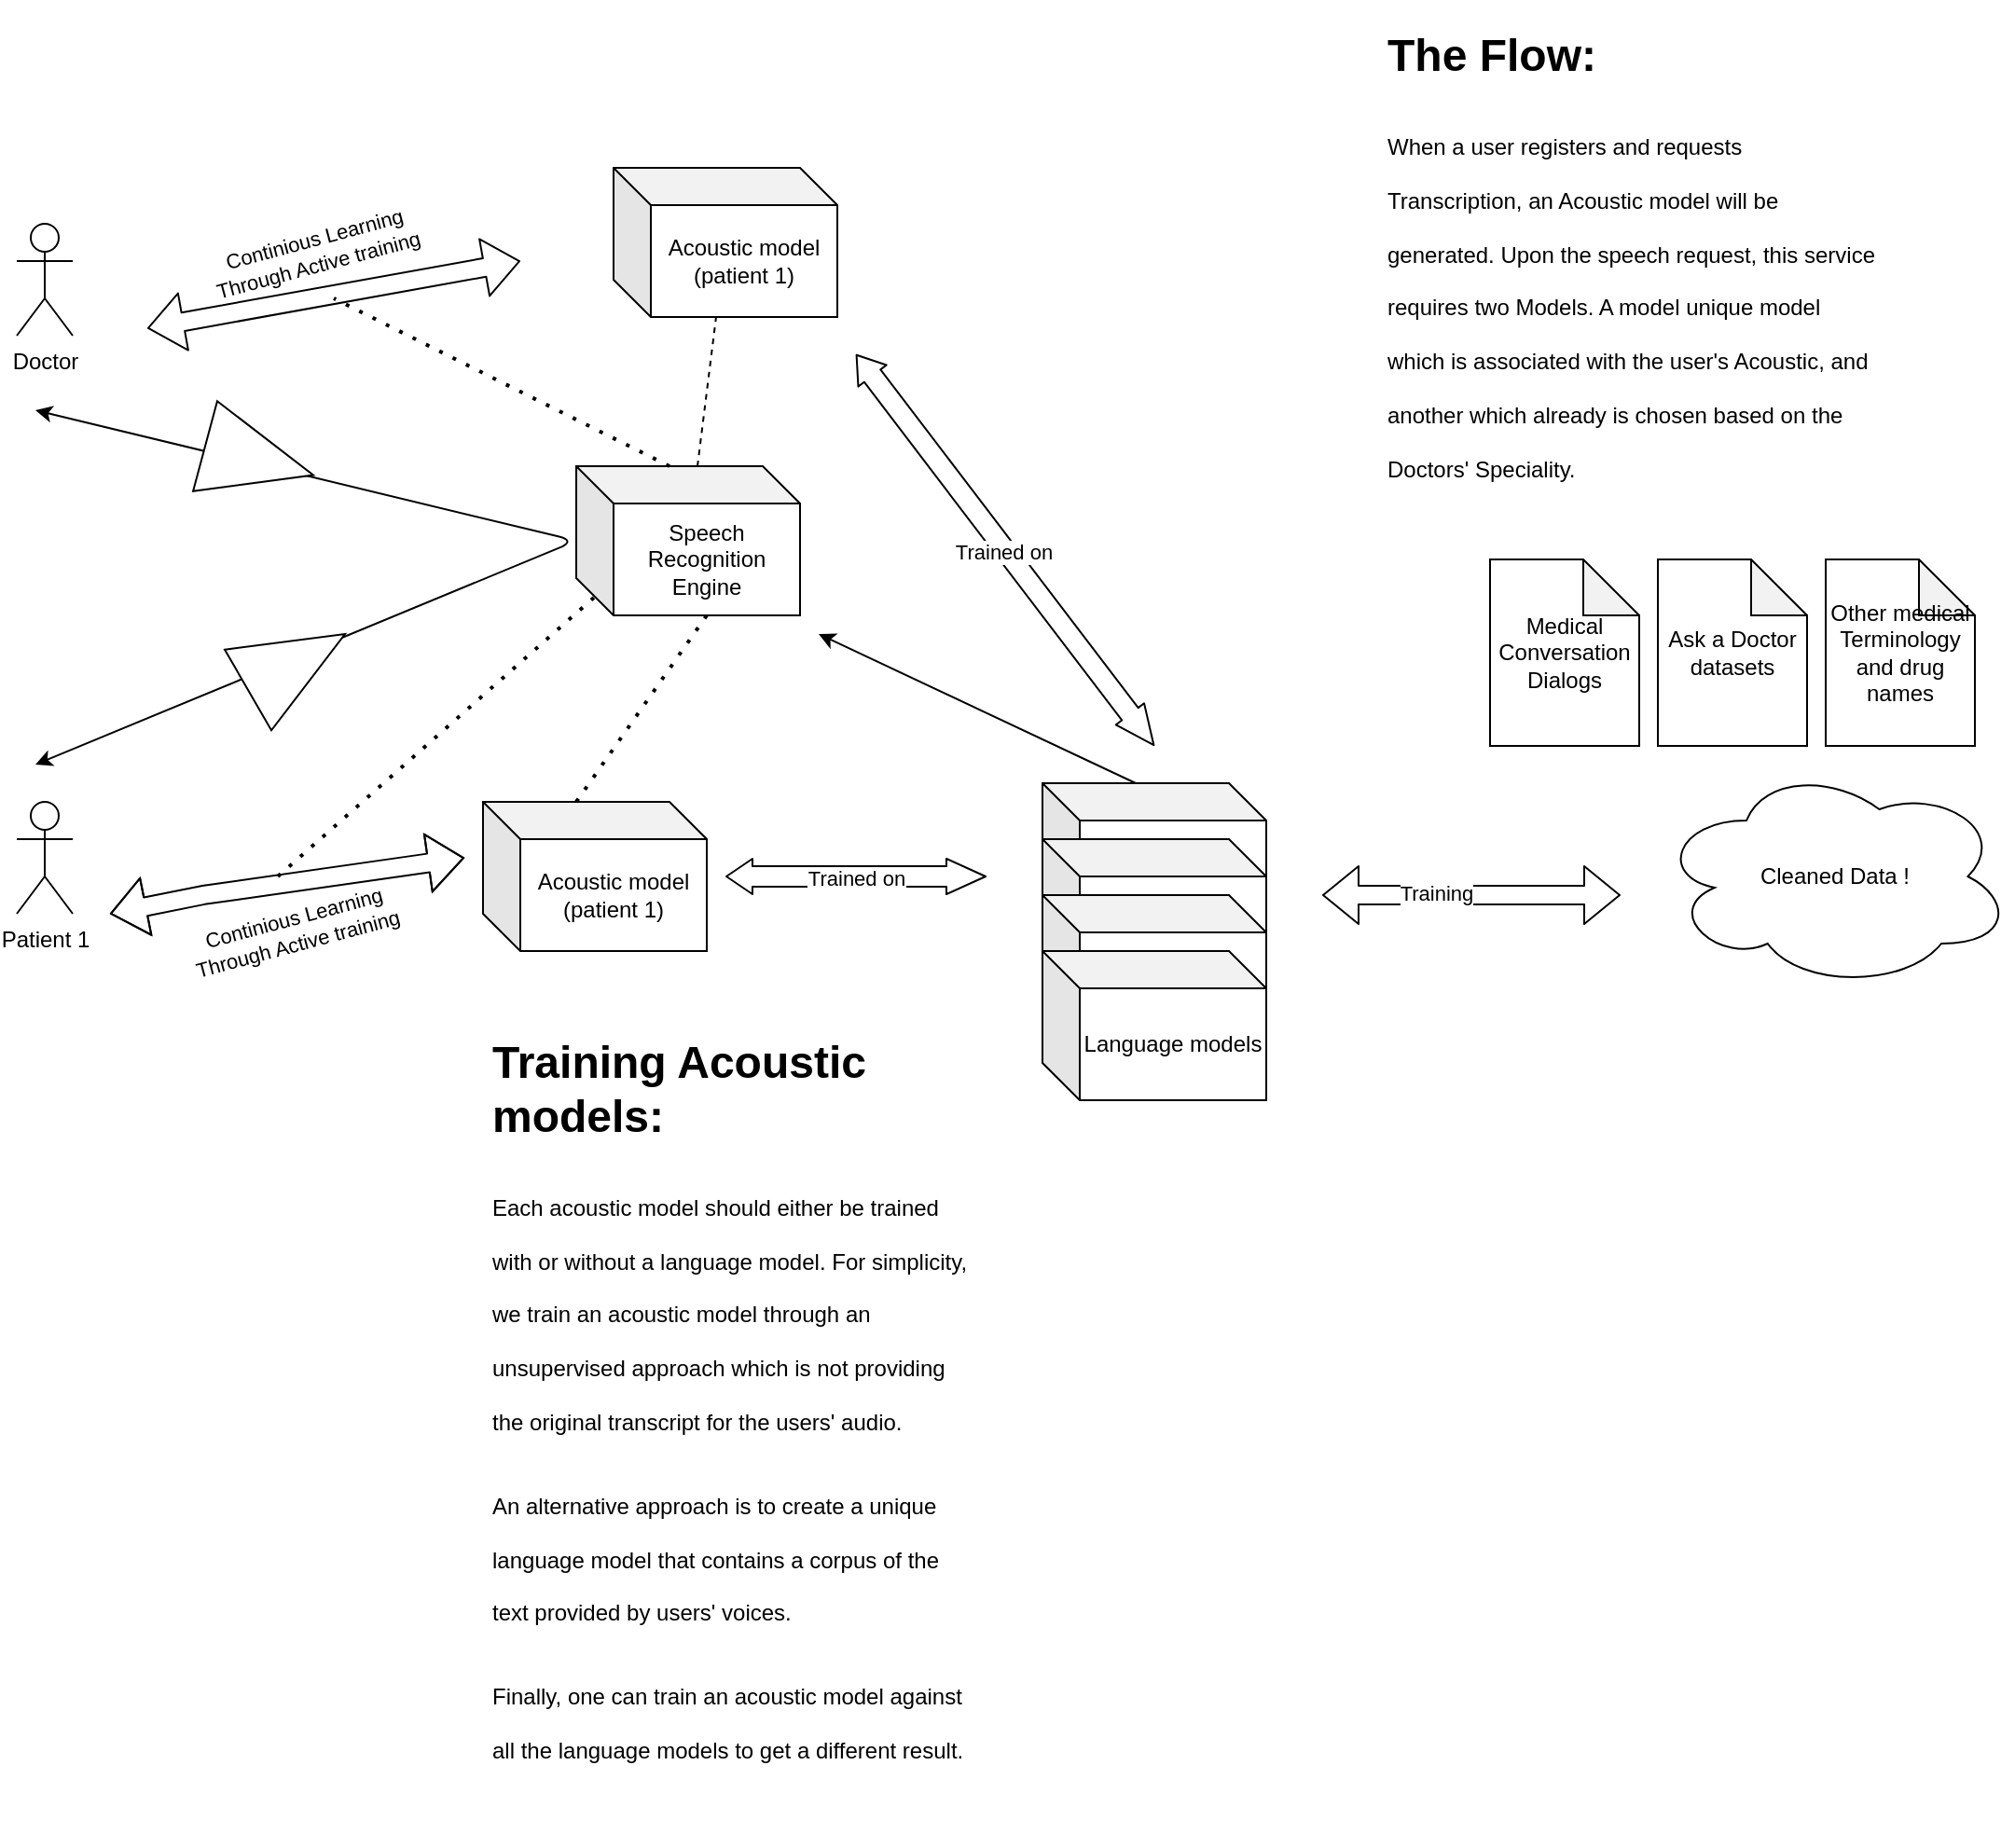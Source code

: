 <mxfile version="13.7.2" type="github"><diagram name="Page-1" id="9f46799a-70d6-7492-0946-bef42562c5a5"><mxGraphModel dx="1426" dy="1644" grid="1" gridSize="10" guides="1" tooltips="1" connect="1" arrows="1" fold="1" page="1" pageScale="1" pageWidth="1100" pageHeight="850" background="none" math="0" shadow="0"><root><mxCell id="0"/><mxCell id="1" parent="0"/><mxCell id="c9tINvJXnd8KNDeGOfRy-2" value="Language models" style="shape=cube;whiteSpace=wrap;html=1;boundedLbl=1;backgroundOutline=1;darkOpacity=0.05;darkOpacity2=0.1;" parent="1" vertex="1"><mxGeometry x="580" y="240" width="120" height="80" as="geometry"/></mxCell><mxCell id="c9tINvJXnd8KNDeGOfRy-3" value="Patient 1" style="shape=umlActor;verticalLabelPosition=bottom;verticalAlign=top;html=1;outlineConnect=0;" parent="1" vertex="1"><mxGeometry x="30" y="250" width="30" height="60" as="geometry"/></mxCell><mxCell id="c9tINvJXnd8KNDeGOfRy-4" value="Doctor" style="shape=umlActor;verticalLabelPosition=bottom;verticalAlign=top;html=1;outlineConnect=0;" parent="1" vertex="1"><mxGeometry x="30" y="-60" width="30" height="60" as="geometry"/></mxCell><mxCell id="c9tINvJXnd8KNDeGOfRy-6" value="Speech Recognition Engine" style="shape=cube;whiteSpace=wrap;html=1;boundedLbl=1;backgroundOutline=1;darkOpacity=0.05;darkOpacity2=0.1;" parent="1" vertex="1"><mxGeometry x="330" y="70" width="120" height="80" as="geometry"/></mxCell><mxCell id="c9tINvJXnd8KNDeGOfRy-7" value="Acoustic model&lt;br&gt;(patient 1)" style="shape=cube;whiteSpace=wrap;html=1;boundedLbl=1;backgroundOutline=1;darkOpacity=0.05;darkOpacity2=0.1;" parent="1" vertex="1"><mxGeometry x="280" y="250" width="120" height="80" as="geometry"/></mxCell><mxCell id="c9tINvJXnd8KNDeGOfRy-11" value="" style="shape=flexArrow;endArrow=classic;startArrow=classic;html=1;" parent="1" edge="1"><mxGeometry width="50" height="50" relative="1" as="geometry"><mxPoint x="80" y="310" as="sourcePoint"/><mxPoint x="270" y="280" as="targetPoint"/><Array as="points"><mxPoint x="130" y="300"/></Array></mxGeometry></mxCell><mxCell id="c9tINvJXnd8KNDeGOfRy-12" value="Continious Learning&lt;br&gt;Through Active training&amp;nbsp;" style="edgeLabel;html=1;align=center;verticalAlign=middle;resizable=0;points=[];rotation=-15;" parent="c9tINvJXnd8KNDeGOfRy-11" vertex="1" connectable="0"><mxGeometry x="0.194" y="-5" relative="1" as="geometry"><mxPoint x="-14.37" y="23" as="offset"/></mxGeometry></mxCell><mxCell id="c9tINvJXnd8KNDeGOfRy-13" value="" style="shape=flexArrow;endArrow=classic;startArrow=classic;html=1;width=11;endSize=6.67;endWidth=7;startWidth=7;startSize=4.33;" parent="1" edge="1"><mxGeometry width="50" height="50" relative="1" as="geometry"><mxPoint x="410" y="290" as="sourcePoint"/><mxPoint x="550" y="290" as="targetPoint"/></mxGeometry></mxCell><mxCell id="c9tINvJXnd8KNDeGOfRy-31" value="Trained on" style="edgeLabel;html=1;align=center;verticalAlign=middle;resizable=0;points=[];" parent="c9tINvJXnd8KNDeGOfRy-13" vertex="1" connectable="0"><mxGeometry y="-1" relative="1" as="geometry"><mxPoint as="offset"/></mxGeometry></mxCell><mxCell id="c9tINvJXnd8KNDeGOfRy-17" value="Language models" style="shape=cube;whiteSpace=wrap;html=1;boundedLbl=1;backgroundOutline=1;darkOpacity=0.05;darkOpacity2=0.1;" parent="1" vertex="1"><mxGeometry x="580" y="270" width="120" height="80" as="geometry"/></mxCell><mxCell id="c9tINvJXnd8KNDeGOfRy-18" value="Language models" style="shape=cube;whiteSpace=wrap;html=1;boundedLbl=1;backgroundOutline=1;darkOpacity=0.05;darkOpacity2=0.1;" parent="1" vertex="1"><mxGeometry x="580" y="300" width="120" height="80" as="geometry"/></mxCell><mxCell id="c9tINvJXnd8KNDeGOfRy-19" value="Language models" style="shape=cube;whiteSpace=wrap;html=1;boundedLbl=1;backgroundOutline=1;darkOpacity=0.05;darkOpacity2=0.1;" parent="1" vertex="1"><mxGeometry x="580" y="330" width="120" height="80" as="geometry"/></mxCell><mxCell id="c9tINvJXnd8KNDeGOfRy-22" value="Medical Conversation Dialogs" style="shape=note;whiteSpace=wrap;html=1;backgroundOutline=1;darkOpacity=0.05;" parent="1" vertex="1"><mxGeometry x="820" y="120" width="80" height="100" as="geometry"/></mxCell><mxCell id="c9tINvJXnd8KNDeGOfRy-23" value="Ask a Doctor datasets" style="shape=note;whiteSpace=wrap;html=1;backgroundOutline=1;darkOpacity=0.05;" parent="1" vertex="1"><mxGeometry x="910" y="120" width="80" height="100" as="geometry"/></mxCell><mxCell id="c9tINvJXnd8KNDeGOfRy-24" value="Other medical Terminology and drug names" style="shape=note;whiteSpace=wrap;html=1;backgroundOutline=1;darkOpacity=0.05;" parent="1" vertex="1"><mxGeometry x="1000" y="120" width="80" height="100" as="geometry"/></mxCell><mxCell id="c9tINvJXnd8KNDeGOfRy-25" value="" style="shape=flexArrow;endArrow=classic;startArrow=classic;html=1;" parent="1" edge="1"><mxGeometry width="50" height="50" relative="1" as="geometry"><mxPoint x="730" y="300" as="sourcePoint"/><mxPoint x="890" y="300" as="targetPoint"/></mxGeometry></mxCell><mxCell id="c9tINvJXnd8KNDeGOfRy-30" value="Training" style="edgeLabel;html=1;align=center;verticalAlign=middle;resizable=0;points=[];" parent="c9tINvJXnd8KNDeGOfRy-25" vertex="1" connectable="0"><mxGeometry x="-0.236" y="1" relative="1" as="geometry"><mxPoint as="offset"/></mxGeometry></mxCell><mxCell id="c9tINvJXnd8KNDeGOfRy-29" value="Cleaned Data !" style="ellipse;shape=cloud;whiteSpace=wrap;html=1;" parent="1" vertex="1"><mxGeometry x="910" y="230" width="190" height="120" as="geometry"/></mxCell><mxCell id="c9tINvJXnd8KNDeGOfRy-33" value="" style="endArrow=classic;html=1;exitX=0;exitY=0;exitDx=50;exitDy=0;exitPerimeter=0;" parent="1" source="c9tINvJXnd8KNDeGOfRy-2" edge="1"><mxGeometry width="50" height="50" relative="1" as="geometry"><mxPoint x="470" y="400" as="sourcePoint"/><mxPoint x="460" y="160" as="targetPoint"/></mxGeometry></mxCell><mxCell id="c9tINvJXnd8KNDeGOfRy-36" value="&lt;h1&gt;&lt;span&gt;The Flow:&lt;/span&gt;&lt;/h1&gt;&lt;h1&gt;&lt;span style=&quot;font-size: 12px ; font-weight: normal&quot;&gt;When a user registers and requests Transcription, an Acoustic model will be generated. Upon the speech request, this service requires two Models. A model unique model which is associated with the user's Acoustic, and another which already is chosen based on the Doctors' Speciality.&amp;nbsp;&lt;/span&gt;&lt;br&gt;&lt;/h1&gt;&lt;p&gt;&lt;br&gt;&lt;/p&gt;" style="text;html=1;strokeColor=none;fillColor=none;spacing=5;spacingTop=-20;whiteSpace=wrap;overflow=hidden;rounded=0;" parent="1" vertex="1"><mxGeometry x="760" y="-170" width="270" height="250" as="geometry"/></mxCell><mxCell id="c9tINvJXnd8KNDeGOfRy-37" value="&lt;h1&gt;&lt;span&gt;Training Acoustic models:&amp;nbsp;&lt;/span&gt;&lt;/h1&gt;&lt;h1&gt;&lt;span style=&quot;font-size: 12px ; font-weight: 400&quot;&gt;Each acoustic model should either be trained with or without a language model. For simplicity, we train an acoustic model through an unsupervised approach which is not providing the original transcript for the users' audio.&amp;nbsp;&lt;/span&gt;&lt;/h1&gt;&lt;h1&gt;&lt;span style=&quot;font-size: 12px ; font-weight: 400&quot;&gt;An alternative approach is to create a unique language model that contains a corpus of the text provided by users' voices.&amp;nbsp;&lt;/span&gt;&lt;/h1&gt;&lt;h1&gt;&lt;span style=&quot;font-size: 12px ; font-weight: 400&quot;&gt;Finally, one can train an acoustic model against all the language models to get a different result.&amp;nbsp;&lt;/span&gt;&lt;br&gt;&lt;/h1&gt;" style="text;html=1;strokeColor=none;fillColor=none;spacing=5;spacingTop=-20;whiteSpace=wrap;overflow=hidden;rounded=0;" parent="1" vertex="1"><mxGeometry x="280" y="370" width="270" height="440" as="geometry"/></mxCell><mxCell id="c9tINvJXnd8KNDeGOfRy-40" value="" style="shape=flexArrow;endArrow=classic;startArrow=classic;html=1;" parent="1" edge="1"><mxGeometry width="50" height="50" relative="1" as="geometry"><mxPoint x="100" y="-4" as="sourcePoint"/><mxPoint x="300" y="-40" as="targetPoint"/><Array as="points"/></mxGeometry></mxCell><mxCell id="c9tINvJXnd8KNDeGOfRy-41" value="Continious Learning&lt;br&gt;Through Active training&amp;nbsp;" style="edgeLabel;html=1;align=center;verticalAlign=middle;resizable=0;points=[];rotation=-15;" parent="c9tINvJXnd8KNDeGOfRy-40" vertex="1" connectable="0"><mxGeometry x="0.194" y="-5" relative="1" as="geometry"><mxPoint x="-29.97" y="-24.49" as="offset"/></mxGeometry></mxCell><mxCell id="c9tINvJXnd8KNDeGOfRy-42" value="Acoustic model&lt;br&gt;(patient 1)" style="shape=cube;whiteSpace=wrap;html=1;boundedLbl=1;backgroundOutline=1;darkOpacity=0.05;darkOpacity2=0.1;" parent="1" vertex="1"><mxGeometry x="350" y="-90" width="120" height="80" as="geometry"/></mxCell><mxCell id="c9tINvJXnd8KNDeGOfRy-48" value="" style="shape=flexArrow;endArrow=classic;startArrow=classic;html=1;width=11;endSize=6.67;endWidth=7;startWidth=7;startSize=4.33;" parent="1" edge="1"><mxGeometry width="50" height="50" relative="1" as="geometry"><mxPoint x="480" y="10" as="sourcePoint"/><mxPoint x="640" y="220" as="targetPoint"/></mxGeometry></mxCell><mxCell id="c9tINvJXnd8KNDeGOfRy-49" value="Trained on" style="edgeLabel;html=1;align=center;verticalAlign=middle;resizable=0;points=[];" parent="c9tINvJXnd8KNDeGOfRy-48" vertex="1" connectable="0"><mxGeometry y="-1" relative="1" as="geometry"><mxPoint as="offset"/></mxGeometry></mxCell><mxCell id="c9tINvJXnd8KNDeGOfRy-61" value="" style="endArrow=classic;startArrow=classic;html=1;" parent="1" edge="1"><mxGeometry width="50" height="50" relative="1" as="geometry"><mxPoint x="40" y="230" as="sourcePoint"/><mxPoint x="40" y="40" as="targetPoint"/><Array as="points"><mxPoint x="330" y="110"/></Array></mxGeometry></mxCell><mxCell id="c9tINvJXnd8KNDeGOfRy-62" value="" style="triangle;whiteSpace=wrap;html=1;rotation=15;" parent="1" vertex="1"><mxGeometry x="130" y="42" width="60" height="50" as="geometry"/></mxCell><mxCell id="c9tINvJXnd8KNDeGOfRy-63" value="" style="triangle;whiteSpace=wrap;html=1;rotation=-30;" parent="1" vertex="1"><mxGeometry x="150" y="150" width="60" height="50" as="geometry"/></mxCell><mxCell id="c9tINvJXnd8KNDeGOfRy-65" value="" style="endArrow=none;dashed=1;html=1;dashPattern=1 3;strokeWidth=2;exitX=0;exitY=0;exitDx=50;exitDy=0;exitPerimeter=0;entryX=0;entryY=0;entryDx=70;entryDy=80;entryPerimeter=0;" parent="1" source="c9tINvJXnd8KNDeGOfRy-7" target="c9tINvJXnd8KNDeGOfRy-6" edge="1"><mxGeometry width="50" height="50" relative="1" as="geometry"><mxPoint x="610" y="290" as="sourcePoint"/><mxPoint x="660" y="240" as="targetPoint"/></mxGeometry></mxCell><mxCell id="c9tINvJXnd8KNDeGOfRy-66" value="" style="endArrow=none;dashed=1;html=1;" parent="1" source="c9tINvJXnd8KNDeGOfRy-6" target="c9tINvJXnd8KNDeGOfRy-42" edge="1"><mxGeometry width="50" height="50" relative="1" as="geometry"><mxPoint x="610" y="290" as="sourcePoint"/><mxPoint x="660" y="240" as="targetPoint"/></mxGeometry></mxCell><mxCell id="c9tINvJXnd8KNDeGOfRy-67" value="" style="endArrow=none;dashed=1;html=1;dashPattern=1 3;strokeWidth=2;exitX=0;exitY=0;exitDx=50;exitDy=0;exitPerimeter=0;" parent="1" source="c9tINvJXnd8KNDeGOfRy-6" edge="1"><mxGeometry width="50" height="50" relative="1" as="geometry"><mxPoint x="610" y="320" as="sourcePoint"/><mxPoint x="200" y="-20" as="targetPoint"/></mxGeometry></mxCell><mxCell id="c9tINvJXnd8KNDeGOfRy-68" value="" style="endArrow=none;dashed=1;html=1;dashPattern=1 3;strokeWidth=2;entryX=0;entryY=0;entryDx=10;entryDy=70;entryPerimeter=0;" parent="1" target="c9tINvJXnd8KNDeGOfRy-6" edge="1"><mxGeometry width="50" height="50" relative="1" as="geometry"><mxPoint x="170" y="290" as="sourcePoint"/><mxPoint x="660" y="270" as="targetPoint"/></mxGeometry></mxCell></root></mxGraphModel></diagram></mxfile>